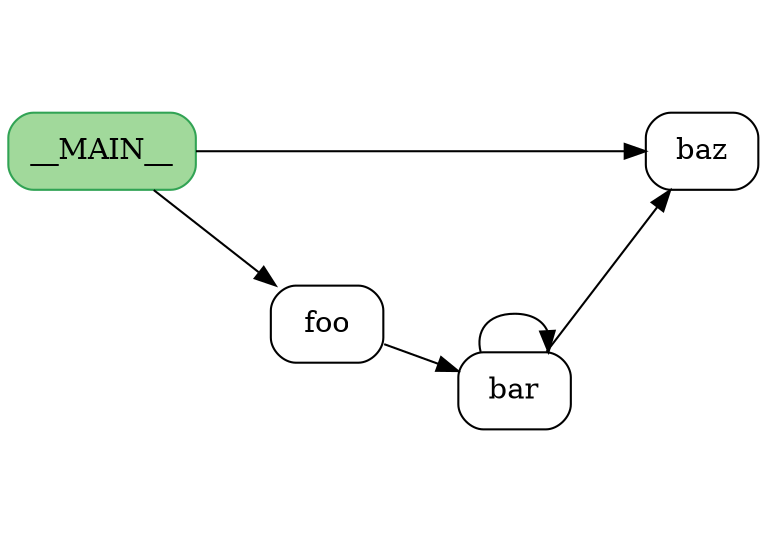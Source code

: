 digraph test {
	graph [bb="0,0,360,252",
		concentrate=true,
		rankdir=LR,
		ratio=0.7
	];
	node [label="\N",
		shape=Mrecord
	];
	node1	 [color="/greens3/3",
		fillcolor="/greens3/2",
		height=0.51389,
		label=__MAIN__,
		pos="45,184.57",
		style=filled,
		width=1.25];
	node3	 [height=0.51389,
		label=baz,
		pos="333,184.57",
		width=0.75];
	node1 -> node3	 [pos="e,305.71,184.57 90.317,184.57 146.93,184.57 242.75,184.57 295.46,184.57"];
	node4	 [height=0.51389,
		label=foo,
		pos="153,100.57",
		width=0.75];
	node1 -> node4	 [pos="e,129.5,118.85 68.169,166.55 83.722,154.45 104.41,138.36 121.46,125.1"];
	node2	 [height=0.51389,
		label=bar,
		pos="243,67.565",
		width=0.75];
	node2 -> node2	 [pos="e,259.18,85.594 226.82,85.594 224.07,95.26 229.46,104.07 243,104.07 251.46,104.07 256.74,100.63 258.84,95.686"];
	node2 -> node3	 [pos="e,318.97,166.33 256.87,85.59 271.82,105.03 295.77,136.16 312.81,158.32"];
	node4 -> node2	 [pos="e,215.71,77.573 180,90.664 188.2,87.657 197.36,84.3 206.09,81.097"];
}
